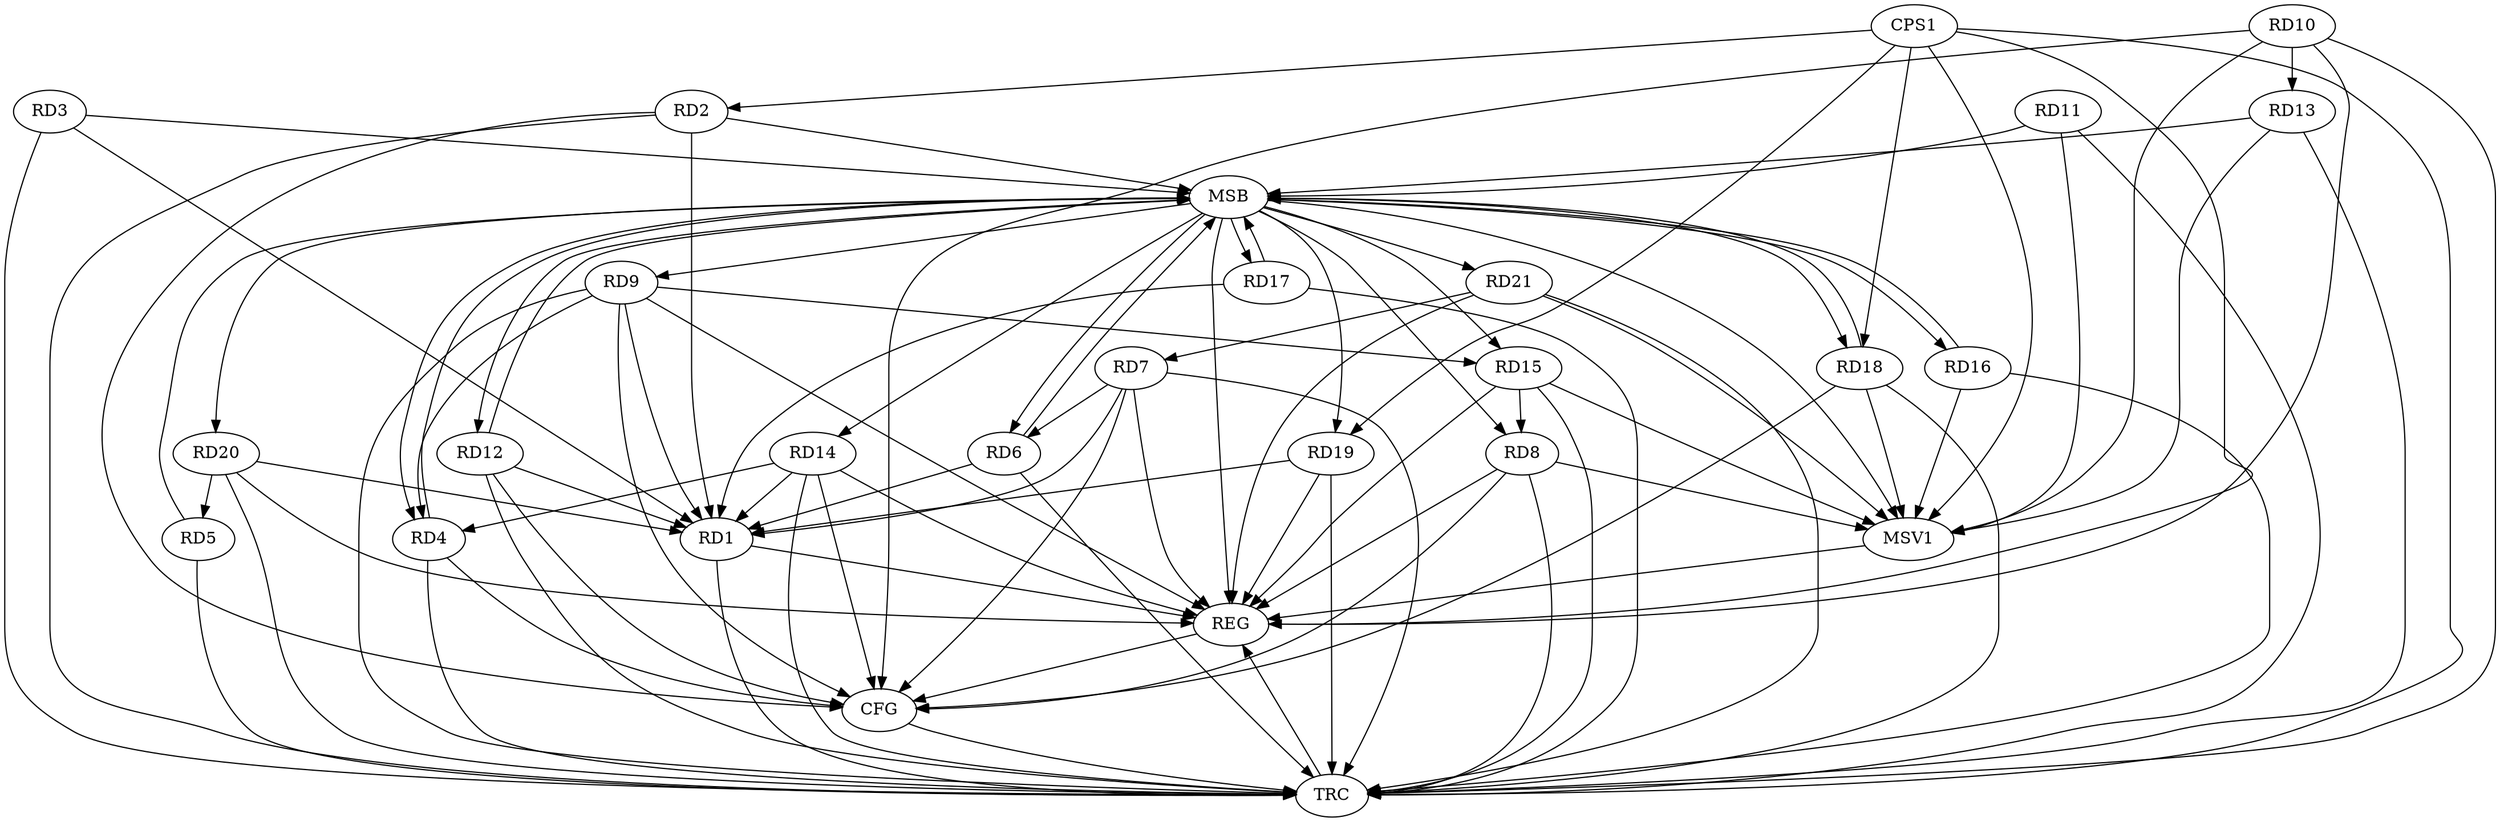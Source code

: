 strict digraph G {
  RD1 [ label="RD1" ];
  RD2 [ label="RD2" ];
  RD3 [ label="RD3" ];
  RD4 [ label="RD4" ];
  RD5 [ label="RD5" ];
  RD6 [ label="RD6" ];
  RD7 [ label="RD7" ];
  RD8 [ label="RD8" ];
  RD9 [ label="RD9" ];
  RD10 [ label="RD10" ];
  RD11 [ label="RD11" ];
  RD12 [ label="RD12" ];
  RD13 [ label="RD13" ];
  RD14 [ label="RD14" ];
  RD15 [ label="RD15" ];
  RD16 [ label="RD16" ];
  RD17 [ label="RD17" ];
  RD18 [ label="RD18" ];
  RD19 [ label="RD19" ];
  RD20 [ label="RD20" ];
  RD21 [ label="RD21" ];
  CPS1 [ label="CPS1" ];
  REG [ label="REG" ];
  MSB [ label="MSB" ];
  CFG [ label="CFG" ];
  TRC [ label="TRC" ];
  MSV1 [ label="MSV1" ];
  RD9 -> RD4;
  RD14 -> RD4;
  RD20 -> RD5;
  RD7 -> RD6;
  RD21 -> RD7;
  RD15 -> RD8;
  RD9 -> RD15;
  RD10 -> RD13;
  CPS1 -> RD2;
  CPS1 -> RD18;
  CPS1 -> RD19;
  RD1 -> REG;
  RD7 -> REG;
  RD8 -> REG;
  RD9 -> REG;
  RD10 -> REG;
  RD14 -> REG;
  RD15 -> REG;
  RD19 -> REG;
  RD20 -> REG;
  RD21 -> REG;
  CPS1 -> REG;
  RD2 -> MSB;
  MSB -> REG;
  RD3 -> MSB;
  MSB -> RD14;
  MSB -> RD17;
  RD4 -> MSB;
  MSB -> RD12;
  RD5 -> MSB;
  MSB -> RD16;
  RD6 -> MSB;
  MSB -> RD19;
  MSB -> RD21;
  RD11 -> MSB;
  MSB -> RD18;
  RD12 -> MSB;
  RD13 -> MSB;
  MSB -> RD4;
  RD16 -> MSB;
  MSB -> RD8;
  MSB -> RD9;
  RD17 -> MSB;
  MSB -> RD6;
  MSB -> RD15;
  MSB -> RD20;
  RD18 -> MSB;
  RD9 -> CFG;
  RD12 -> CFG;
  RD18 -> CFG;
  RD8 -> CFG;
  RD14 -> CFG;
  RD4 -> CFG;
  RD2 -> CFG;
  RD7 -> CFG;
  RD10 -> CFG;
  REG -> CFG;
  RD1 -> TRC;
  RD2 -> TRC;
  RD3 -> TRC;
  RD4 -> TRC;
  RD5 -> TRC;
  RD6 -> TRC;
  RD7 -> TRC;
  RD8 -> TRC;
  RD9 -> TRC;
  RD10 -> TRC;
  RD11 -> TRC;
  RD12 -> TRC;
  RD13 -> TRC;
  RD14 -> TRC;
  RD15 -> TRC;
  RD16 -> TRC;
  RD17 -> TRC;
  RD18 -> TRC;
  RD19 -> TRC;
  RD20 -> TRC;
  RD21 -> TRC;
  CPS1 -> TRC;
  CFG -> TRC;
  TRC -> REG;
  RD2 -> RD1;
  RD3 -> RD1;
  RD9 -> RD1;
  RD17 -> RD1;
  RD19 -> RD1;
  RD12 -> RD1;
  RD20 -> RD1;
  RD14 -> RD1;
  RD6 -> RD1;
  RD7 -> RD1;
  RD10 -> MSV1;
  CPS1 -> MSV1;
  MSB -> MSV1;
  RD15 -> MSV1;
  RD13 -> MSV1;
  RD8 -> MSV1;
  RD11 -> MSV1;
  RD21 -> MSV1;
  RD16 -> MSV1;
  RD18 -> MSV1;
  MSV1 -> REG;
}
